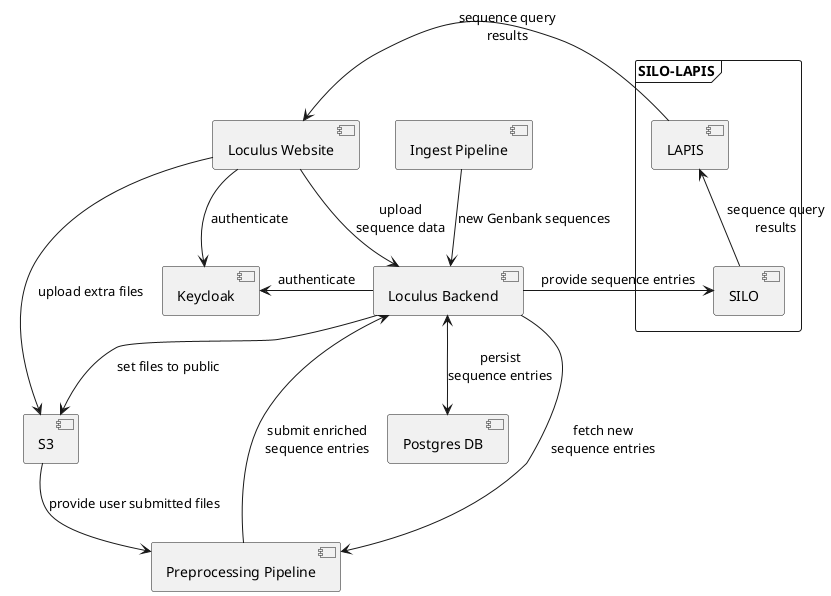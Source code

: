 @startuml

component "Loculus Website" as Website

together {
    component "Loculus Backend" as Backend
    component Keycloak
}

component "Postgres DB" as Postgres
component S3

component "Preprocessing Pipeline" as Preprocessing
component "Ingest Pipeline" as Ingest


frame SILO-LAPIS {
    component SILO
    component LAPIS
}

Website --> Keycloak : authenticate
Backend -left-> Keycloak : authenticate

Website -down-> Backend : upload\nsequence data
Backend --> Preprocessing : fetch new\nsequence entries
Backend <-- Preprocessing : submit enriched\nsequence entries
Backend <-down-> Postgres : persist\nsequence entries
Ingest --> Backend : new Genbank sequences

Backend -right-> SILO: provide sequence entries
LAPIS --> Website : sequence query\nresults
LAPIS <-down- SILO : sequence query\nresults

Website -> S3: upload extra files
Backend --> S3: set files to public
S3 -down-> Preprocessing: provide user submitted files

@enduml
